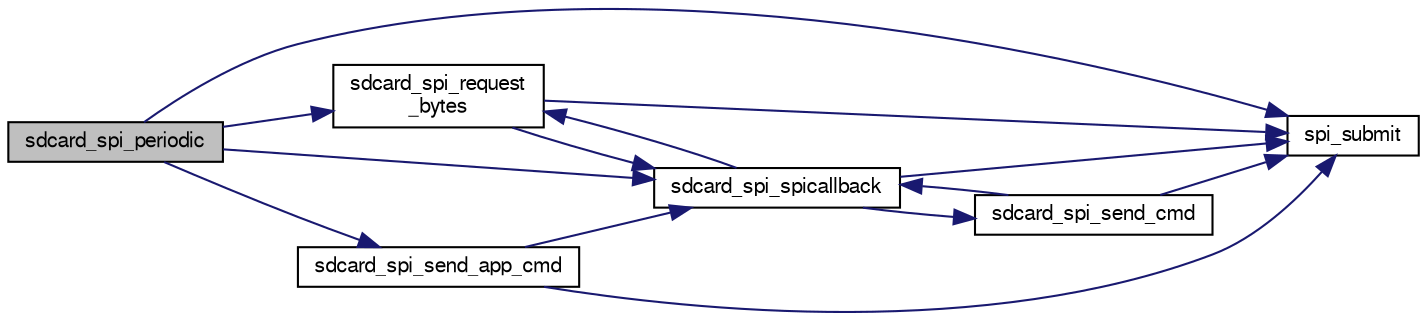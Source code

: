 digraph "sdcard_spi_periodic"
{
  edge [fontname="FreeSans",fontsize="10",labelfontname="FreeSans",labelfontsize="10"];
  node [fontname="FreeSans",fontsize="10",shape=record];
  rankdir="LR";
  Node1 [label="sdcard_spi_periodic",height=0.2,width=0.4,color="black", fillcolor="grey75", style="filled", fontcolor="black"];
  Node1 -> Node2 [color="midnightblue",fontsize="10",style="solid",fontname="FreeSans"];
  Node2 [label="sdcard_spi_request\l_bytes",height=0.2,width=0.4,color="black", fillcolor="white", style="filled",URL="$sdcard__spi_8c.html#ae08b33e43067b02ae28ed7f7fccf781d",tooltip="Request one or more bytes from the SDCard. "];
  Node2 -> Node3 [color="midnightblue",fontsize="10",style="solid",fontname="FreeSans"];
  Node3 [label="sdcard_spi_spicallback",height=0.2,width=0.4,color="black", fillcolor="white", style="filled",URL="$sdcard__spi_8c.html#a64d90e0374b4ebb9c1c6b8fa95c9b73f",tooltip="Callback function for SPI transactions. "];
  Node3 -> Node4 [color="midnightblue",fontsize="10",style="solid",fontname="FreeSans"];
  Node4 [label="sdcard_spi_send_cmd",height=0.2,width=0.4,color="black", fillcolor="white", style="filled",URL="$sdcard__spi_8c.html#a4f343ab0a5e8ba8f3d68a50e139312c6",tooltip="Send a command to the SDCard. "];
  Node4 -> Node3 [color="midnightblue",fontsize="10",style="solid",fontname="FreeSans"];
  Node4 -> Node5 [color="midnightblue",fontsize="10",style="solid",fontname="FreeSans"];
  Node5 [label="spi_submit",height=0.2,width=0.4,color="black", fillcolor="white", style="filled",URL="$group__spi.html#ga5d383931766cb373ebad0b8bc26d439d",tooltip="Submit SPI transaction. "];
  Node3 -> Node2 [color="midnightblue",fontsize="10",style="solid",fontname="FreeSans"];
  Node3 -> Node5 [color="midnightblue",fontsize="10",style="solid",fontname="FreeSans"];
  Node2 -> Node5 [color="midnightblue",fontsize="10",style="solid",fontname="FreeSans"];
  Node1 -> Node6 [color="midnightblue",fontsize="10",style="solid",fontname="FreeSans"];
  Node6 [label="sdcard_spi_send_app_cmd",height=0.2,width=0.4,color="black", fillcolor="white", style="filled",URL="$sdcard__spi_8c.html#a10438987e3a4d4847b39c37caafc5564",tooltip="Send a app-command to the SDCard. "];
  Node6 -> Node3 [color="midnightblue",fontsize="10",style="solid",fontname="FreeSans"];
  Node6 -> Node5 [color="midnightblue",fontsize="10",style="solid",fontname="FreeSans"];
  Node1 -> Node3 [color="midnightblue",fontsize="10",style="solid",fontname="FreeSans"];
  Node1 -> Node5 [color="midnightblue",fontsize="10",style="solid",fontname="FreeSans"];
}

